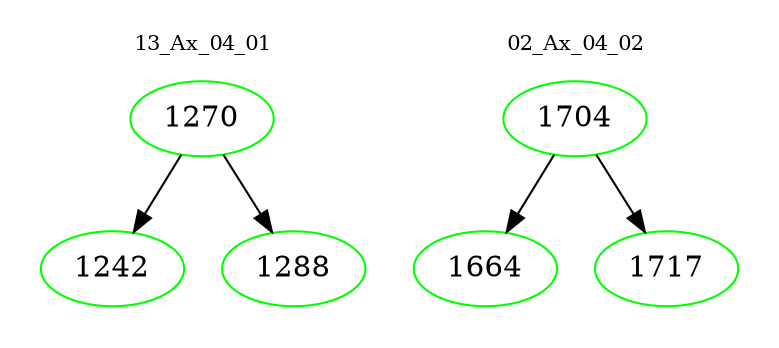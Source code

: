 digraph{
subgraph cluster_0 {
color = white
label = "13_Ax_04_01";
fontsize=10;
T0_1270 [label="1270", color="green"]
T0_1270 -> T0_1242 [color="black"]
T0_1242 [label="1242", color="green"]
T0_1270 -> T0_1288 [color="black"]
T0_1288 [label="1288", color="green"]
}
subgraph cluster_1 {
color = white
label = "02_Ax_04_02";
fontsize=10;
T1_1704 [label="1704", color="green"]
T1_1704 -> T1_1664 [color="black"]
T1_1664 [label="1664", color="green"]
T1_1704 -> T1_1717 [color="black"]
T1_1717 [label="1717", color="green"]
}
}
